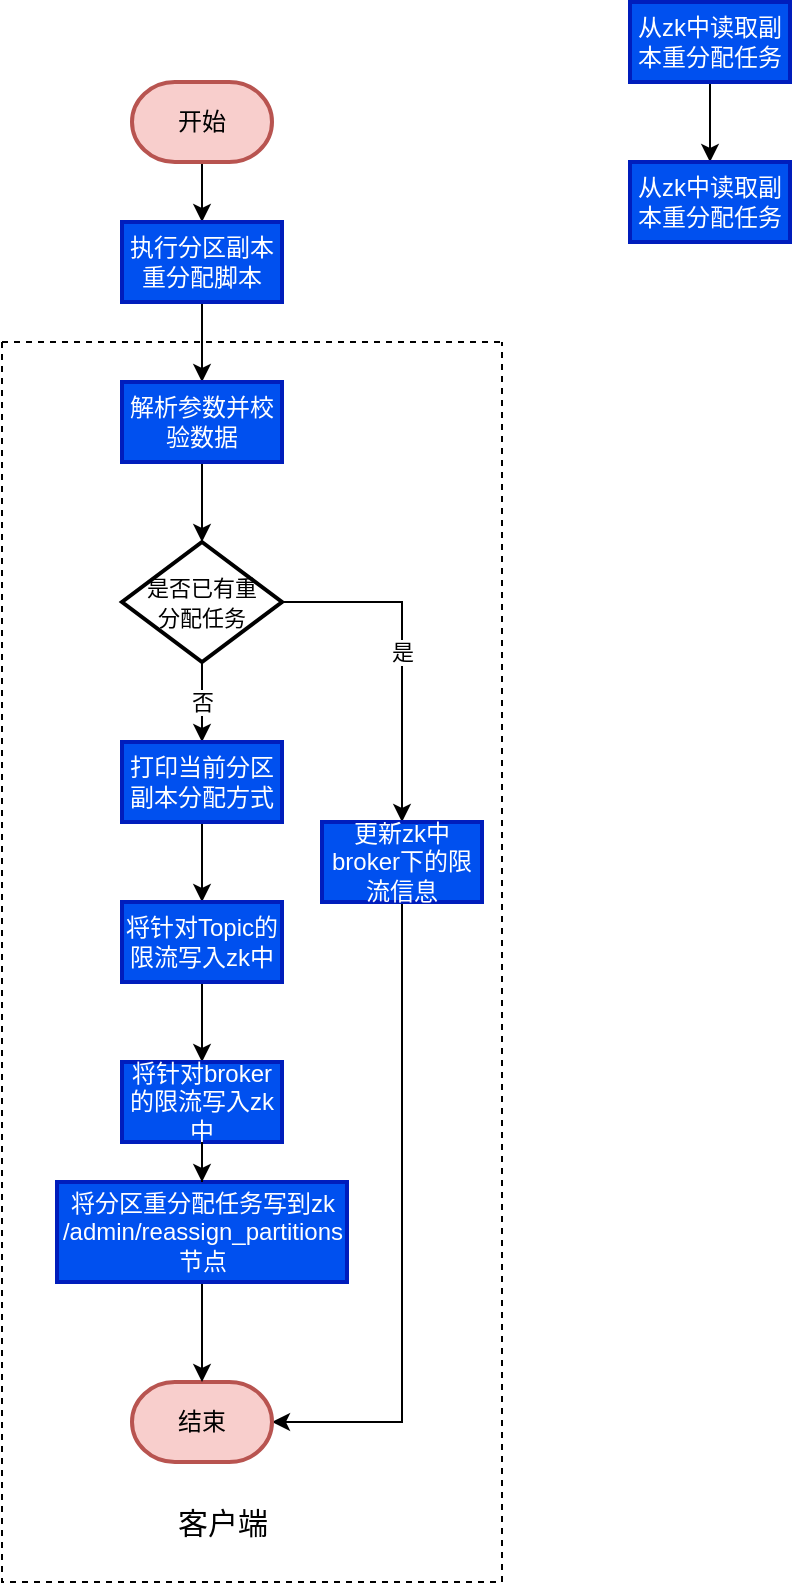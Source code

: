 <mxfile version="16.5.4" type="github"><diagram id="SGd1aUE3qWEg3dzMmrBl" name="第 1 页"><mxGraphModel dx="946" dy="1758" grid="1" gridSize="10" guides="1" tooltips="1" connect="1" arrows="1" fold="1" page="1" pageScale="1" pageWidth="827" pageHeight="1169" math="0" shadow="0"><root><mxCell id="0"/><mxCell id="1" parent="0"/><mxCell id="pypAnUREyRbXbRG19NKG-3" value="" style="edgeStyle=orthogonalEdgeStyle;rounded=0;orthogonalLoop=1;jettySize=auto;html=1;" edge="1" parent="1" source="pypAnUREyRbXbRG19NKG-1" target="pypAnUREyRbXbRG19NKG-2"><mxGeometry relative="1" as="geometry"/></mxCell><mxCell id="pypAnUREyRbXbRG19NKG-1" value="开始" style="strokeWidth=2;html=1;shape=mxgraph.flowchart.terminator;whiteSpace=wrap;fillColor=#f8cecc;strokeColor=#b85450;" vertex="1" parent="1"><mxGeometry x="85" y="20" width="70" height="40" as="geometry"/></mxCell><mxCell id="pypAnUREyRbXbRG19NKG-5" value="" style="edgeStyle=orthogonalEdgeStyle;rounded=0;orthogonalLoop=1;jettySize=auto;html=1;" edge="1" parent="1" source="pypAnUREyRbXbRG19NKG-2" target="pypAnUREyRbXbRG19NKG-4"><mxGeometry relative="1" as="geometry"/></mxCell><mxCell id="pypAnUREyRbXbRG19NKG-2" value="执行分区副本重分配脚本" style="whiteSpace=wrap;html=1;fillColor=#0050ef;strokeColor=#001DBC;strokeWidth=2;fontColor=#ffffff;" vertex="1" parent="1"><mxGeometry x="80" y="90" width="80" height="40" as="geometry"/></mxCell><mxCell id="pypAnUREyRbXbRG19NKG-7" value="" style="edgeStyle=orthogonalEdgeStyle;rounded=0;orthogonalLoop=1;jettySize=auto;html=1;" edge="1" parent="1" source="pypAnUREyRbXbRG19NKG-4" target="pypAnUREyRbXbRG19NKG-6"><mxGeometry relative="1" as="geometry"/></mxCell><mxCell id="pypAnUREyRbXbRG19NKG-4" value="解析参数并校验数据" style="whiteSpace=wrap;html=1;fillColor=#0050ef;strokeColor=#001DBC;strokeWidth=2;fontColor=#ffffff;" vertex="1" parent="1"><mxGeometry x="80" y="170" width="80" height="40" as="geometry"/></mxCell><mxCell id="pypAnUREyRbXbRG19NKG-9" value="" style="edgeStyle=orthogonalEdgeStyle;rounded=0;orthogonalLoop=1;jettySize=auto;html=1;fontSize=11;" edge="1" parent="1" source="pypAnUREyRbXbRG19NKG-6" target="pypAnUREyRbXbRG19NKG-8"><mxGeometry relative="1" as="geometry"/></mxCell><mxCell id="pypAnUREyRbXbRG19NKG-10" value="否" style="edgeLabel;html=1;align=center;verticalAlign=middle;resizable=0;points=[];fontSize=11;" vertex="1" connectable="0" parent="pypAnUREyRbXbRG19NKG-9"><mxGeometry x="0.36" y="1" relative="1" as="geometry"><mxPoint x="-1" y="-7" as="offset"/></mxGeometry></mxCell><mxCell id="pypAnUREyRbXbRG19NKG-12" value="是" style="edgeStyle=orthogonalEdgeStyle;rounded=0;orthogonalLoop=1;jettySize=auto;html=1;fontSize=11;" edge="1" parent="1" source="pypAnUREyRbXbRG19NKG-6" target="pypAnUREyRbXbRG19NKG-11"><mxGeometry relative="1" as="geometry"/></mxCell><mxCell id="pypAnUREyRbXbRG19NKG-6" value="&lt;font style=&quot;font-size: 11px&quot;&gt;是否已有重&lt;br&gt;分配任务&lt;/font&gt;" style="rhombus;whiteSpace=wrap;html=1;strokeWidth=2;" vertex="1" parent="1"><mxGeometry x="80" y="250" width="80" height="60" as="geometry"/></mxCell><mxCell id="pypAnUREyRbXbRG19NKG-14" value="" style="edgeStyle=orthogonalEdgeStyle;rounded=0;orthogonalLoop=1;jettySize=auto;html=1;fontSize=11;" edge="1" parent="1" source="pypAnUREyRbXbRG19NKG-8" target="pypAnUREyRbXbRG19NKG-13"><mxGeometry relative="1" as="geometry"/></mxCell><mxCell id="pypAnUREyRbXbRG19NKG-8" value="打印当前分区副本分配方式" style="whiteSpace=wrap;html=1;strokeWidth=2;fillColor=#0050ef;fontColor=#ffffff;strokeColor=#001DBC;" vertex="1" parent="1"><mxGeometry x="80" y="350" width="80" height="40" as="geometry"/></mxCell><mxCell id="pypAnUREyRbXbRG19NKG-24" value="" style="edgeStyle=orthogonalEdgeStyle;rounded=0;orthogonalLoop=1;jettySize=auto;html=1;fontSize=11;entryX=1;entryY=0.5;entryDx=0;entryDy=0;entryPerimeter=0;" edge="1" parent="1" source="pypAnUREyRbXbRG19NKG-11" target="pypAnUREyRbXbRG19NKG-19"><mxGeometry relative="1" as="geometry"><mxPoint x="160" y="530" as="targetPoint"/><Array as="points"><mxPoint x="220" y="690"/></Array></mxGeometry></mxCell><mxCell id="pypAnUREyRbXbRG19NKG-11" value="更新zk中broker下的限流信息" style="whiteSpace=wrap;html=1;strokeWidth=2;fillColor=#0050ef;fontColor=#ffffff;strokeColor=#001DBC;" vertex="1" parent="1"><mxGeometry x="180" y="390" width="80" height="40" as="geometry"/></mxCell><mxCell id="Vf_w9-UaPWHU4TDxyJZT-8" value="" style="edgeStyle=orthogonalEdgeStyle;rounded=0;orthogonalLoop=1;jettySize=auto;html=1;fontSize=15;" edge="1" parent="1" source="pypAnUREyRbXbRG19NKG-13" target="Vf_w9-UaPWHU4TDxyJZT-7"><mxGeometry relative="1" as="geometry"/></mxCell><mxCell id="pypAnUREyRbXbRG19NKG-13" value="将针对Topic的限流写入zk中" style="whiteSpace=wrap;html=1;fillColor=#0050ef;strokeColor=#001DBC;fontColor=#ffffff;strokeWidth=2;" vertex="1" parent="1"><mxGeometry x="80" y="430" width="80" height="40" as="geometry"/></mxCell><mxCell id="pypAnUREyRbXbRG19NKG-26" value="" style="swimlane;startSize=0;fontSize=11;fillColor=#007FFF;dashed=1;" vertex="1" parent="1"><mxGeometry x="20" y="150" width="250" height="620" as="geometry"/></mxCell><mxCell id="pypAnUREyRbXbRG19NKG-29" value="&lt;font style=&quot;font-size: 15px&quot;&gt;客户端&lt;/font&gt;" style="text;html=1;align=center;verticalAlign=middle;resizable=0;points=[];autosize=1;strokeColor=none;fillColor=none;fontSize=11;" vertex="1" parent="pypAnUREyRbXbRG19NKG-26"><mxGeometry x="80" y="580" width="60" height="20" as="geometry"/></mxCell><mxCell id="pypAnUREyRbXbRG19NKG-19" value="结束" style="strokeWidth=2;html=1;shape=mxgraph.flowchart.terminator;whiteSpace=wrap;fillColor=#f8cecc;strokeColor=#b85450;" vertex="1" parent="pypAnUREyRbXbRG19NKG-26"><mxGeometry x="65" y="520" width="70" height="40" as="geometry"/></mxCell><mxCell id="Vf_w9-UaPWHU4TDxyJZT-6" style="edgeStyle=orthogonalEdgeStyle;rounded=0;orthogonalLoop=1;jettySize=auto;html=1;exitX=0.5;exitY=1;exitDx=0;exitDy=0;exitPerimeter=0;fontSize=15;" edge="1" parent="pypAnUREyRbXbRG19NKG-26" source="pypAnUREyRbXbRG19NKG-19" target="pypAnUREyRbXbRG19NKG-19"><mxGeometry relative="1" as="geometry"/></mxCell><mxCell id="Vf_w9-UaPWHU4TDxyJZT-7" value="将针对broker的限流写入zk中" style="whiteSpace=wrap;html=1;fillColor=#0050ef;strokeColor=#001DBC;fontColor=#ffffff;strokeWidth=2;" vertex="1" parent="pypAnUREyRbXbRG19NKG-26"><mxGeometry x="60" y="360" width="80" height="40" as="geometry"/></mxCell><mxCell id="Vf_w9-UaPWHU4TDxyJZT-13" value="" style="edgeStyle=orthogonalEdgeStyle;rounded=0;orthogonalLoop=1;jettySize=auto;html=1;fontSize=15;" edge="1" parent="pypAnUREyRbXbRG19NKG-26" source="Vf_w9-UaPWHU4TDxyJZT-10" target="pypAnUREyRbXbRG19NKG-19"><mxGeometry relative="1" as="geometry"/></mxCell><mxCell id="Vf_w9-UaPWHU4TDxyJZT-10" value="将分区重分配任务写到zk /admin/reassign_partitions节点" style="whiteSpace=wrap;html=1;fillColor=#0050ef;strokeColor=#001DBC;fontColor=#ffffff;strokeWidth=2;" vertex="1" parent="pypAnUREyRbXbRG19NKG-26"><mxGeometry x="27.5" y="420" width="145" height="50" as="geometry"/></mxCell><mxCell id="Vf_w9-UaPWHU4TDxyJZT-11" value="" style="edgeStyle=orthogonalEdgeStyle;rounded=0;orthogonalLoop=1;jettySize=auto;html=1;fontSize=15;" edge="1" parent="pypAnUREyRbXbRG19NKG-26" source="Vf_w9-UaPWHU4TDxyJZT-7" target="Vf_w9-UaPWHU4TDxyJZT-10"><mxGeometry relative="1" as="geometry"/></mxCell><mxCell id="Vf_w9-UaPWHU4TDxyJZT-15" value="" style="edgeStyle=orthogonalEdgeStyle;rounded=0;orthogonalLoop=1;jettySize=auto;html=1;fontSize=15;" edge="1" parent="1" source="Vf_w9-UaPWHU4TDxyJZT-5" target="Vf_w9-UaPWHU4TDxyJZT-14"><mxGeometry relative="1" as="geometry"/></mxCell><mxCell id="Vf_w9-UaPWHU4TDxyJZT-5" value="从zk中读取副本重分配任务" style="whiteSpace=wrap;html=1;fillColor=#0050ef;strokeColor=#001DBC;strokeWidth=2;fontColor=#ffffff;" vertex="1" parent="1"><mxGeometry x="334" y="-20" width="80" height="40" as="geometry"/></mxCell><mxCell id="Vf_w9-UaPWHU4TDxyJZT-14" value="从zk中读取副本重分配任务" style="whiteSpace=wrap;html=1;fillColor=#0050ef;strokeColor=#001DBC;strokeWidth=2;fontColor=#ffffff;" vertex="1" parent="1"><mxGeometry x="334" y="60" width="80" height="40" as="geometry"/></mxCell></root></mxGraphModel></diagram></mxfile>
